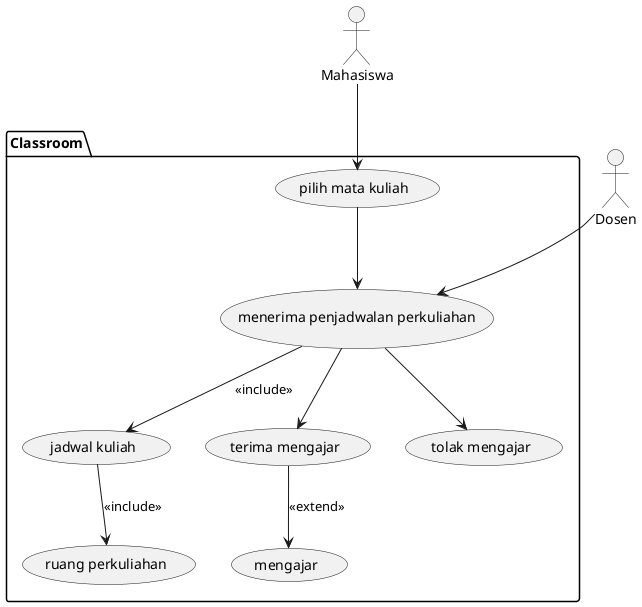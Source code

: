 @startuml Academic

actor Mahasiswa as mhs
actor Dosen as dsn

package Classroom {
    usecase "pilih mata kuliah" as U1
    usecase "jadwal kuliah" as U2
    usecase "ruang perkuliahan" as U3
    usecase "menerima penjadwalan perkuliahan" as U4
    usecase "mengajar" as U7
    usecase "terima mengajar" as U5
    usecase "tolak mengajar" as U6
}

mhs --> U1
U1 --> U4
U4 --> U2 : <<include>> 
U2 --> U3 : <<include>>
dsn --> U4
U4 --> U5
U4 --> U6
U5 --> U7 : <<extend>>

@enduml